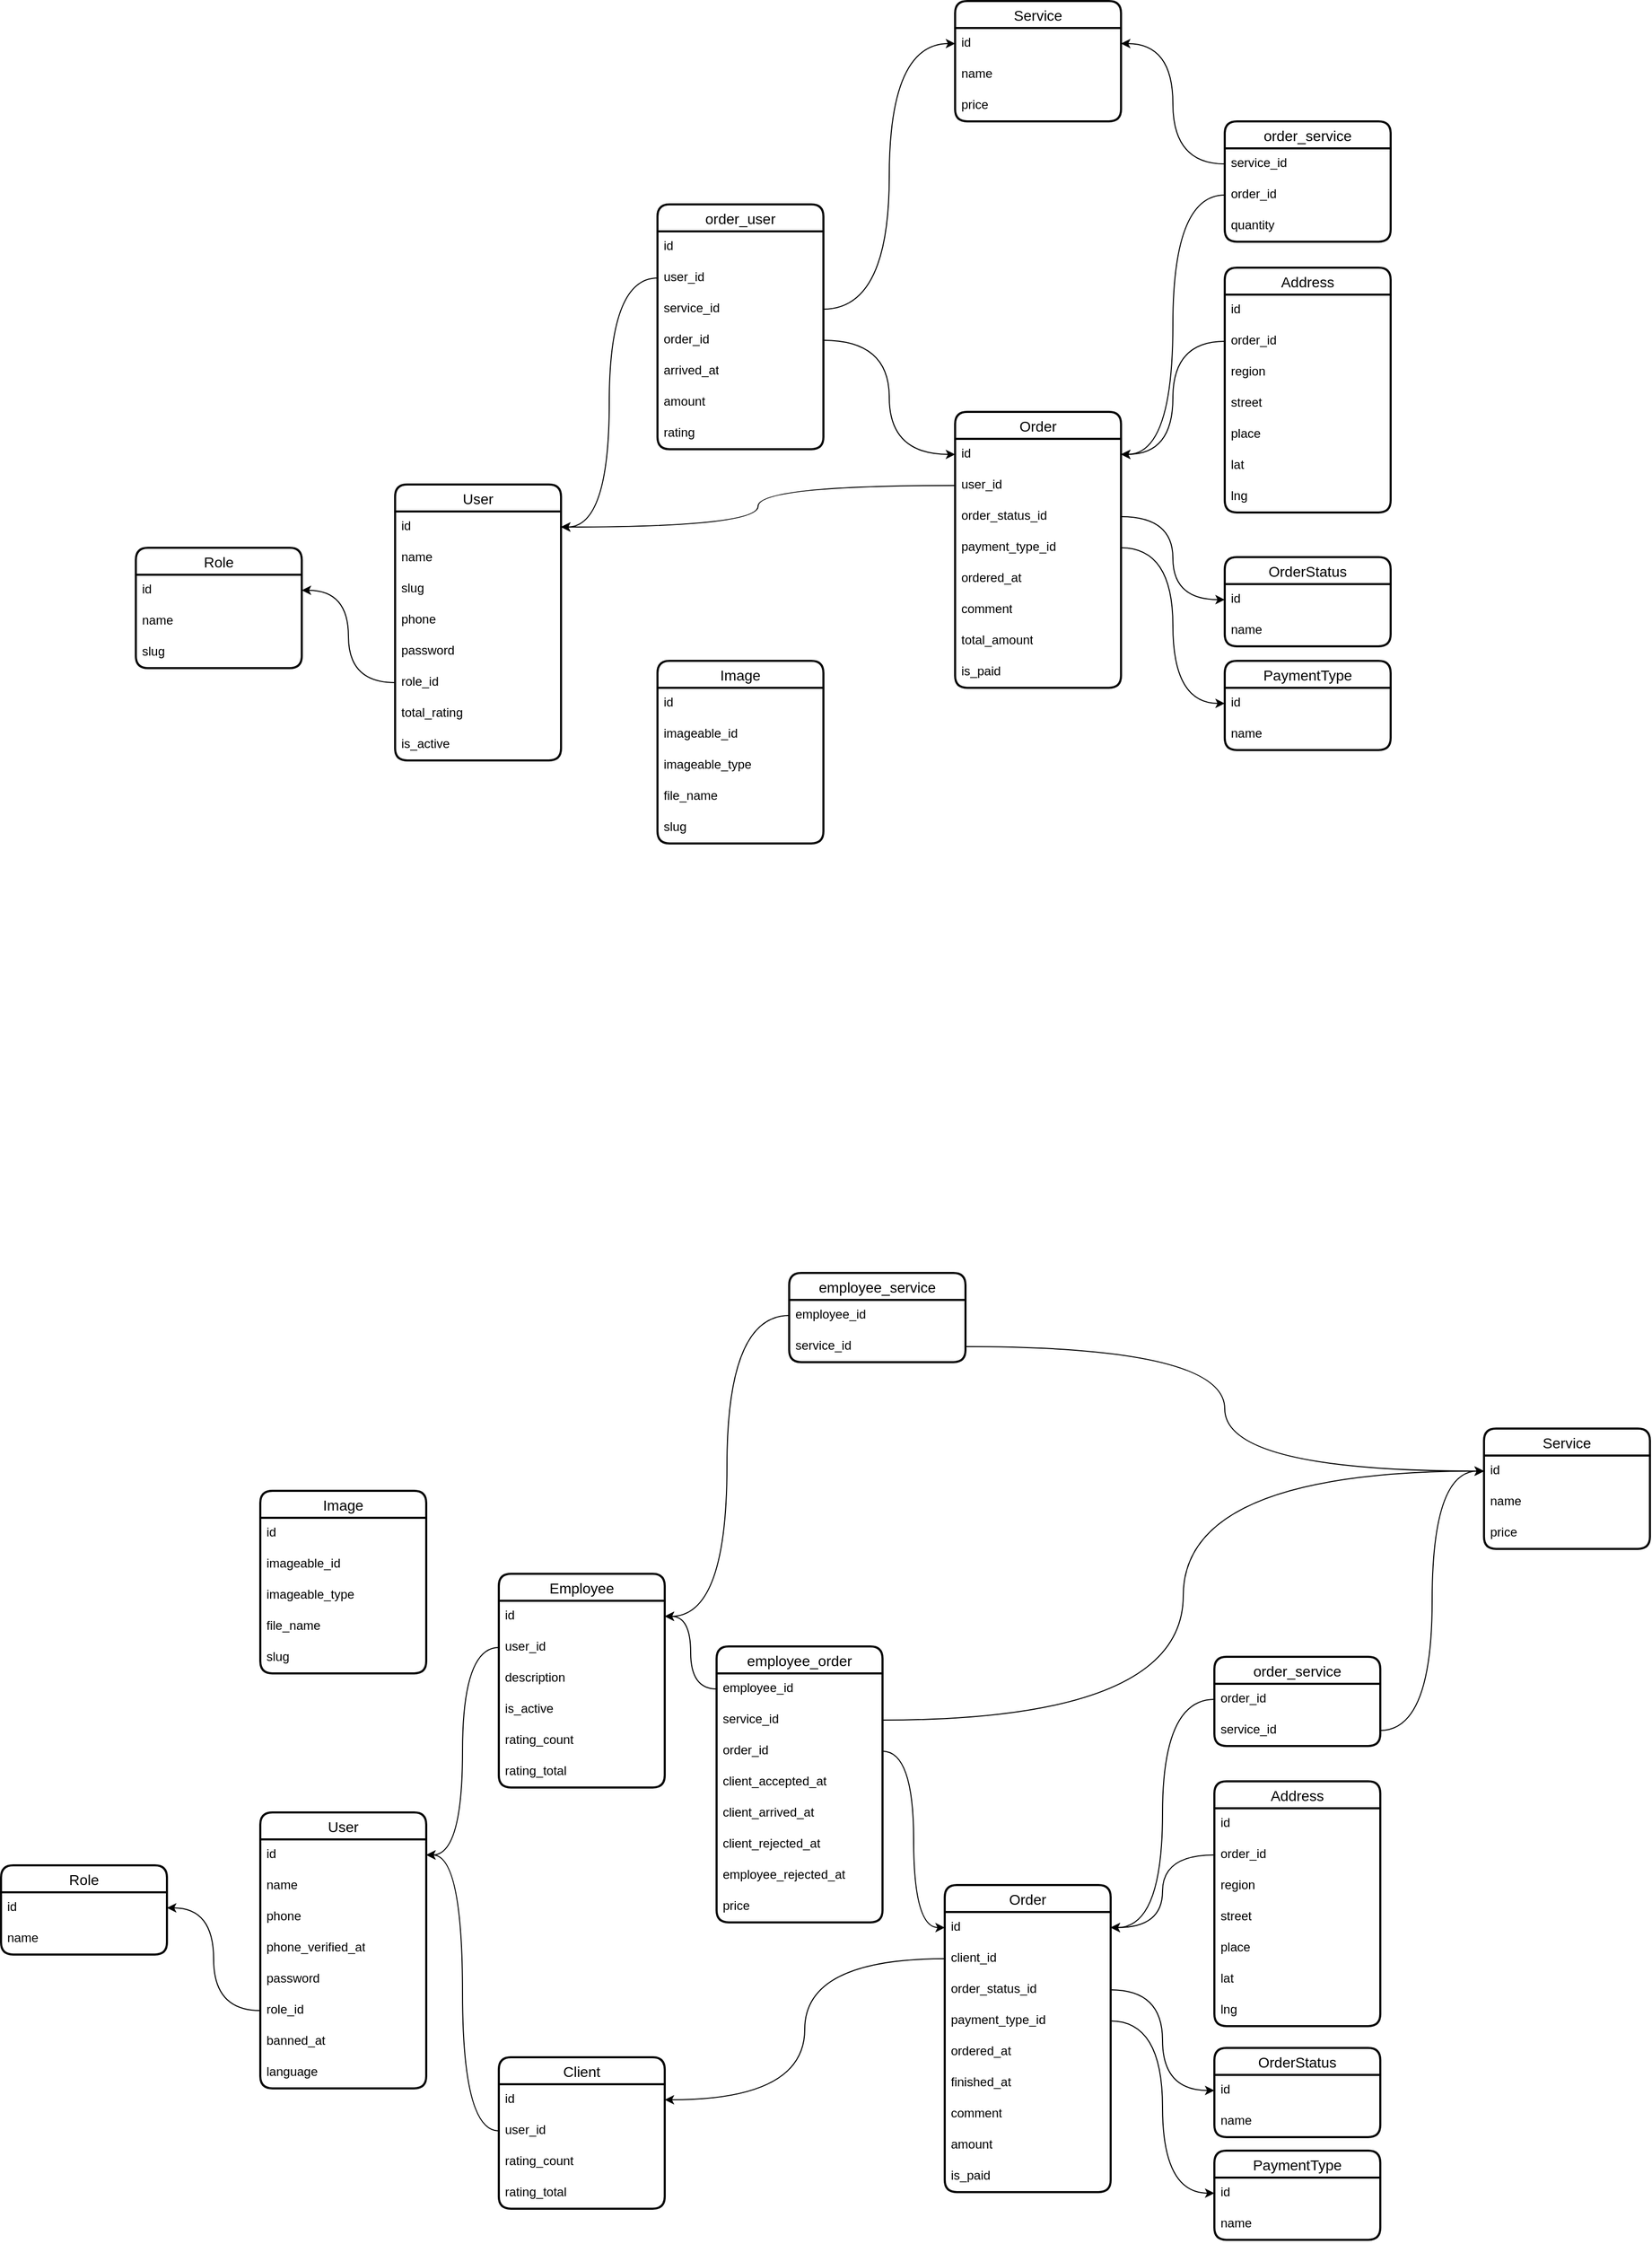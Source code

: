 <mxfile version="21.8.2" type="github">
  <diagram name="Страница — 1" id="_MBTh7OsMxzOK-1Re1T-">
    <mxGraphModel dx="3088" dy="750" grid="1" gridSize="10" guides="1" tooltips="1" connect="1" arrows="1" fold="1" page="1" pageScale="1" pageWidth="827" pageHeight="1169" math="0" shadow="0">
      <root>
        <mxCell id="0" />
        <mxCell id="1" parent="0" />
        <mxCell id="T3SP97szNwpfb7CIIY3t-1" value="User" style="swimlane;fontStyle=0;childLayout=stackLayout;horizontal=1;startSize=26;horizontalStack=0;resizeParent=1;resizeParentMax=0;resizeLast=0;collapsible=1;marginBottom=0;align=center;fontSize=14;strokeWidth=2;rounded=1;shadow=0;glass=0;swimlaneLine=1;" parent="1" vertex="1">
          <mxGeometry x="-1370" y="1990" width="160" height="266" as="geometry" />
        </mxCell>
        <mxCell id="T3SP97szNwpfb7CIIY3t-2" value="id" style="text;strokeColor=none;fillColor=none;spacingLeft=4;spacingRight=4;overflow=hidden;rotatable=0;points=[[0,0.5],[1,0.5]];portConstraint=eastwest;fontSize=12;whiteSpace=wrap;html=1;" parent="T3SP97szNwpfb7CIIY3t-1" vertex="1">
          <mxGeometry y="26" width="160" height="30" as="geometry" />
        </mxCell>
        <mxCell id="T3SP97szNwpfb7CIIY3t-3" value="name" style="text;strokeColor=none;fillColor=none;spacingLeft=4;spacingRight=4;overflow=hidden;rotatable=0;points=[[0,0.5],[1,0.5]];portConstraint=eastwest;fontSize=12;whiteSpace=wrap;html=1;" parent="T3SP97szNwpfb7CIIY3t-1" vertex="1">
          <mxGeometry y="56" width="160" height="30" as="geometry" />
        </mxCell>
        <mxCell id="T3SP97szNwpfb7CIIY3t-5" value="phone" style="text;strokeColor=none;fillColor=none;spacingLeft=4;spacingRight=4;overflow=hidden;rotatable=0;points=[[0,0.5],[1,0.5]];portConstraint=eastwest;fontSize=12;whiteSpace=wrap;html=1;" parent="T3SP97szNwpfb7CIIY3t-1" vertex="1">
          <mxGeometry y="86" width="160" height="30" as="geometry" />
        </mxCell>
        <mxCell id="qOXE89xY3gfGXbtM5VmG-35" value="phone_verified_at" style="text;strokeColor=none;fillColor=none;spacingLeft=4;spacingRight=4;overflow=hidden;rotatable=0;points=[[0,0.5],[1,0.5]];portConstraint=eastwest;fontSize=12;whiteSpace=wrap;html=1;" vertex="1" parent="T3SP97szNwpfb7CIIY3t-1">
          <mxGeometry y="116" width="160" height="30" as="geometry" />
        </mxCell>
        <mxCell id="T3SP97szNwpfb7CIIY3t-6" value="password" style="text;strokeColor=none;fillColor=none;spacingLeft=4;spacingRight=4;overflow=hidden;rotatable=0;points=[[0,0.5],[1,0.5]];portConstraint=eastwest;fontSize=12;whiteSpace=wrap;html=1;" parent="T3SP97szNwpfb7CIIY3t-1" vertex="1">
          <mxGeometry y="146" width="160" height="30" as="geometry" />
        </mxCell>
        <mxCell id="T3SP97szNwpfb7CIIY3t-7" value="role_id" style="text;strokeColor=none;fillColor=none;spacingLeft=4;spacingRight=4;overflow=hidden;rotatable=0;points=[[0,0.5],[1,0.5]];portConstraint=eastwest;fontSize=12;whiteSpace=wrap;html=1;" parent="T3SP97szNwpfb7CIIY3t-1" vertex="1">
          <mxGeometry y="176" width="160" height="30" as="geometry" />
        </mxCell>
        <mxCell id="qOXE89xY3gfGXbtM5VmG-26" value="banned_at" style="text;strokeColor=none;fillColor=none;spacingLeft=4;spacingRight=4;overflow=hidden;rotatable=0;points=[[0,0.5],[1,0.5]];portConstraint=eastwest;fontSize=12;whiteSpace=wrap;html=1;" vertex="1" parent="T3SP97szNwpfb7CIIY3t-1">
          <mxGeometry y="206" width="160" height="30" as="geometry" />
        </mxCell>
        <mxCell id="qOXE89xY3gfGXbtM5VmG-32" value="language" style="text;strokeColor=none;fillColor=none;spacingLeft=4;spacingRight=4;overflow=hidden;rotatable=0;points=[[0,0.5],[1,0.5]];portConstraint=eastwest;fontSize=12;whiteSpace=wrap;html=1;" vertex="1" parent="T3SP97szNwpfb7CIIY3t-1">
          <mxGeometry y="236" width="160" height="30" as="geometry" />
        </mxCell>
        <mxCell id="T3SP97szNwpfb7CIIY3t-8" value="Role" style="swimlane;fontStyle=0;childLayout=stackLayout;horizontal=1;startSize=26;horizontalStack=0;resizeParent=1;resizeParentMax=0;resizeLast=0;collapsible=1;marginBottom=0;align=center;fontSize=14;strokeWidth=2;rounded=1;shadow=0;glass=0;swimlaneLine=1;" parent="1" vertex="1">
          <mxGeometry x="-1620" y="2041" width="160" height="86" as="geometry" />
        </mxCell>
        <mxCell id="T3SP97szNwpfb7CIIY3t-9" value="id" style="text;strokeColor=none;fillColor=none;spacingLeft=4;spacingRight=4;overflow=hidden;rotatable=0;points=[[0,0.5],[1,0.5]];portConstraint=eastwest;fontSize=12;whiteSpace=wrap;html=1;" parent="T3SP97szNwpfb7CIIY3t-8" vertex="1">
          <mxGeometry y="26" width="160" height="30" as="geometry" />
        </mxCell>
        <mxCell id="T3SP97szNwpfb7CIIY3t-10" value="name" style="text;strokeColor=none;fillColor=none;spacingLeft=4;spacingRight=4;overflow=hidden;rotatable=0;points=[[0,0.5],[1,0.5]];portConstraint=eastwest;fontSize=12;whiteSpace=wrap;html=1;" parent="T3SP97szNwpfb7CIIY3t-8" vertex="1">
          <mxGeometry y="56" width="160" height="30" as="geometry" />
        </mxCell>
        <mxCell id="T3SP97szNwpfb7CIIY3t-11" style="edgeStyle=orthogonalEdgeStyle;rounded=0;orthogonalLoop=1;jettySize=auto;html=1;entryX=1;entryY=0.5;entryDx=0;entryDy=0;curved=1;" parent="1" source="T3SP97szNwpfb7CIIY3t-7" target="T3SP97szNwpfb7CIIY3t-9" edge="1">
          <mxGeometry relative="1" as="geometry" />
        </mxCell>
        <mxCell id="T3SP97szNwpfb7CIIY3t-12" value="Employee" style="swimlane;fontStyle=0;childLayout=stackLayout;horizontal=1;startSize=26;horizontalStack=0;resizeParent=1;resizeParentMax=0;resizeLast=0;collapsible=1;marginBottom=0;align=center;fontSize=14;strokeWidth=2;rounded=1;shadow=0;glass=0;swimlaneLine=1;" parent="1" vertex="1">
          <mxGeometry x="-1140" y="1760" width="160" height="206" as="geometry" />
        </mxCell>
        <mxCell id="T3SP97szNwpfb7CIIY3t-13" value="id" style="text;strokeColor=none;fillColor=none;spacingLeft=4;spacingRight=4;overflow=hidden;rotatable=0;points=[[0,0.5],[1,0.5]];portConstraint=eastwest;fontSize=12;whiteSpace=wrap;html=1;" parent="T3SP97szNwpfb7CIIY3t-12" vertex="1">
          <mxGeometry y="26" width="160" height="30" as="geometry" />
        </mxCell>
        <mxCell id="T3SP97szNwpfb7CIIY3t-14" value="user_id" style="text;strokeColor=none;fillColor=none;spacingLeft=4;spacingRight=4;overflow=hidden;rotatable=0;points=[[0,0.5],[1,0.5]];portConstraint=eastwest;fontSize=12;whiteSpace=wrap;html=1;" parent="T3SP97szNwpfb7CIIY3t-12" vertex="1">
          <mxGeometry y="56" width="160" height="30" as="geometry" />
        </mxCell>
        <mxCell id="qOXE89xY3gfGXbtM5VmG-34" value="description" style="text;strokeColor=none;fillColor=none;spacingLeft=4;spacingRight=4;overflow=hidden;rotatable=0;points=[[0,0.5],[1,0.5]];portConstraint=eastwest;fontSize=12;whiteSpace=wrap;html=1;" vertex="1" parent="T3SP97szNwpfb7CIIY3t-12">
          <mxGeometry y="86" width="160" height="30" as="geometry" />
        </mxCell>
        <mxCell id="T3SP97szNwpfb7CIIY3t-71" value="is_active" style="text;strokeColor=none;fillColor=none;spacingLeft=4;spacingRight=4;overflow=hidden;rotatable=0;points=[[0,0.5],[1,0.5]];portConstraint=eastwest;fontSize=12;whiteSpace=wrap;html=1;" parent="T3SP97szNwpfb7CIIY3t-12" vertex="1">
          <mxGeometry y="116" width="160" height="30" as="geometry" />
        </mxCell>
        <mxCell id="qOXE89xY3gfGXbtM5VmG-29" value="rating_count" style="text;strokeColor=none;fillColor=none;spacingLeft=4;spacingRight=4;overflow=hidden;rotatable=0;points=[[0,0.5],[1,0.5]];portConstraint=eastwest;fontSize=12;whiteSpace=wrap;html=1;" vertex="1" parent="T3SP97szNwpfb7CIIY3t-12">
          <mxGeometry y="146" width="160" height="30" as="geometry" />
        </mxCell>
        <mxCell id="T3SP97szNwpfb7CIIY3t-72" value="rating_total" style="text;strokeColor=none;fillColor=none;spacingLeft=4;spacingRight=4;overflow=hidden;rotatable=0;points=[[0,0.5],[1,0.5]];portConstraint=eastwest;fontSize=12;whiteSpace=wrap;html=1;" parent="T3SP97szNwpfb7CIIY3t-12" vertex="1">
          <mxGeometry y="176" width="160" height="30" as="geometry" />
        </mxCell>
        <mxCell id="T3SP97szNwpfb7CIIY3t-26" value="Order" style="swimlane;fontStyle=0;childLayout=stackLayout;horizontal=1;startSize=26;horizontalStack=0;resizeParent=1;resizeParentMax=0;resizeLast=0;collapsible=1;marginBottom=0;align=center;fontSize=14;strokeWidth=2;rounded=1;shadow=0;glass=0;swimlaneLine=1;" parent="1" vertex="1">
          <mxGeometry x="-710" y="2060" width="160" height="296" as="geometry" />
        </mxCell>
        <mxCell id="T3SP97szNwpfb7CIIY3t-27" value="id" style="text;strokeColor=none;fillColor=none;spacingLeft=4;spacingRight=4;overflow=hidden;rotatable=0;points=[[0,0.5],[1,0.5]];portConstraint=eastwest;fontSize=12;whiteSpace=wrap;html=1;" parent="T3SP97szNwpfb7CIIY3t-26" vertex="1">
          <mxGeometry y="26" width="160" height="30" as="geometry" />
        </mxCell>
        <mxCell id="T3SP97szNwpfb7CIIY3t-28" value="client_id" style="text;strokeColor=none;fillColor=none;spacingLeft=4;spacingRight=4;overflow=hidden;rotatable=0;points=[[0,0.5],[1,0.5]];portConstraint=eastwest;fontSize=12;whiteSpace=wrap;html=1;" parent="T3SP97szNwpfb7CIIY3t-26" vertex="1">
          <mxGeometry y="56" width="160" height="30" as="geometry" />
        </mxCell>
        <mxCell id="T3SP97szNwpfb7CIIY3t-29" value="order_status_id" style="text;strokeColor=none;fillColor=none;spacingLeft=4;spacingRight=4;overflow=hidden;rotatable=0;points=[[0,0.5],[1,0.5]];portConstraint=eastwest;fontSize=12;whiteSpace=wrap;html=1;" parent="T3SP97szNwpfb7CIIY3t-26" vertex="1">
          <mxGeometry y="86" width="160" height="30" as="geometry" />
        </mxCell>
        <mxCell id="T3SP97szNwpfb7CIIY3t-49" value="payment_type_id" style="text;strokeColor=none;fillColor=none;spacingLeft=4;spacingRight=4;overflow=hidden;rotatable=0;points=[[0,0.5],[1,0.5]];portConstraint=eastwest;fontSize=12;whiteSpace=wrap;html=1;" parent="T3SP97szNwpfb7CIIY3t-26" vertex="1">
          <mxGeometry y="116" width="160" height="30" as="geometry" />
        </mxCell>
        <mxCell id="qOXE89xY3gfGXbtM5VmG-23" value="ordered_at" style="text;strokeColor=none;fillColor=none;spacingLeft=4;spacingRight=4;overflow=hidden;rotatable=0;points=[[0,0.5],[1,0.5]];portConstraint=eastwest;fontSize=12;whiteSpace=wrap;html=1;" vertex="1" parent="T3SP97szNwpfb7CIIY3t-26">
          <mxGeometry y="146" width="160" height="30" as="geometry" />
        </mxCell>
        <mxCell id="qOXE89xY3gfGXbtM5VmG-33" value="finished_at" style="text;strokeColor=none;fillColor=none;spacingLeft=4;spacingRight=4;overflow=hidden;rotatable=0;points=[[0,0.5],[1,0.5]];portConstraint=eastwest;fontSize=12;whiteSpace=wrap;html=1;" vertex="1" parent="T3SP97szNwpfb7CIIY3t-26">
          <mxGeometry y="176" width="160" height="30" as="geometry" />
        </mxCell>
        <mxCell id="T3SP97szNwpfb7CIIY3t-59" value="comment" style="text;strokeColor=none;fillColor=none;spacingLeft=4;spacingRight=4;overflow=hidden;rotatable=0;points=[[0,0.5],[1,0.5]];portConstraint=eastwest;fontSize=12;whiteSpace=wrap;html=1;" parent="T3SP97szNwpfb7CIIY3t-26" vertex="1">
          <mxGeometry y="206" width="160" height="30" as="geometry" />
        </mxCell>
        <mxCell id="T3SP97szNwpfb7CIIY3t-32" value="amount" style="text;strokeColor=none;fillColor=none;spacingLeft=4;spacingRight=4;overflow=hidden;rotatable=0;points=[[0,0.5],[1,0.5]];portConstraint=eastwest;fontSize=12;whiteSpace=wrap;html=1;" parent="T3SP97szNwpfb7CIIY3t-26" vertex="1">
          <mxGeometry y="236" width="160" height="30" as="geometry" />
        </mxCell>
        <mxCell id="T3SP97szNwpfb7CIIY3t-33" value="is_paid" style="text;strokeColor=none;fillColor=none;spacingLeft=4;spacingRight=4;overflow=hidden;rotatable=0;points=[[0,0.5],[1,0.5]];portConstraint=eastwest;fontSize=12;whiteSpace=wrap;html=1;" parent="T3SP97szNwpfb7CIIY3t-26" vertex="1">
          <mxGeometry y="266" width="160" height="30" as="geometry" />
        </mxCell>
        <mxCell id="T3SP97szNwpfb7CIIY3t-34" value="employee_order" style="swimlane;fontStyle=0;childLayout=stackLayout;horizontal=1;startSize=26;horizontalStack=0;resizeParent=1;resizeParentMax=0;resizeLast=0;collapsible=1;marginBottom=0;align=center;fontSize=14;strokeWidth=2;rounded=1;shadow=0;glass=0;swimlaneLine=1;" parent="1" vertex="1">
          <mxGeometry x="-930" y="1830" width="160" height="266" as="geometry" />
        </mxCell>
        <mxCell id="T3SP97szNwpfb7CIIY3t-35" value="employee_id" style="text;strokeColor=none;fillColor=none;spacingLeft=4;spacingRight=4;overflow=hidden;rotatable=0;points=[[0,0.5],[1,0.5]];portConstraint=eastwest;fontSize=12;whiteSpace=wrap;html=1;" parent="T3SP97szNwpfb7CIIY3t-34" vertex="1">
          <mxGeometry y="26" width="160" height="30" as="geometry" />
        </mxCell>
        <mxCell id="qOXE89xY3gfGXbtM5VmG-30" value="service_id" style="text;strokeColor=none;fillColor=none;spacingLeft=4;spacingRight=4;overflow=hidden;rotatable=0;points=[[0,0.5],[1,0.5]];portConstraint=eastwest;fontSize=12;whiteSpace=wrap;html=1;" vertex="1" parent="T3SP97szNwpfb7CIIY3t-34">
          <mxGeometry y="56" width="160" height="30" as="geometry" />
        </mxCell>
        <mxCell id="T3SP97szNwpfb7CIIY3t-36" value="order_id" style="text;strokeColor=none;fillColor=none;spacingLeft=4;spacingRight=4;overflow=hidden;rotatable=0;points=[[0,0.5],[1,0.5]];portConstraint=eastwest;fontSize=12;whiteSpace=wrap;html=1;" parent="T3SP97szNwpfb7CIIY3t-34" vertex="1">
          <mxGeometry y="86" width="160" height="30" as="geometry" />
        </mxCell>
        <mxCell id="qOXE89xY3gfGXbtM5VmG-24" value="client_accepted_at" style="text;strokeColor=none;fillColor=none;spacingLeft=4;spacingRight=4;overflow=hidden;rotatable=0;points=[[0,0.5],[1,0.5]];portConstraint=eastwest;fontSize=12;whiteSpace=wrap;html=1;" vertex="1" parent="T3SP97szNwpfb7CIIY3t-34">
          <mxGeometry y="116" width="160" height="30" as="geometry" />
        </mxCell>
        <mxCell id="qOXE89xY3gfGXbtM5VmG-27" value="client_arrived_at" style="text;strokeColor=none;fillColor=none;spacingLeft=4;spacingRight=4;overflow=hidden;rotatable=0;points=[[0,0.5],[1,0.5]];portConstraint=eastwest;fontSize=12;whiteSpace=wrap;html=1;" vertex="1" parent="T3SP97szNwpfb7CIIY3t-34">
          <mxGeometry y="146" width="160" height="30" as="geometry" />
        </mxCell>
        <mxCell id="qOXE89xY3gfGXbtM5VmG-25" value="client_rejected_at" style="text;strokeColor=none;fillColor=none;spacingLeft=4;spacingRight=4;overflow=hidden;rotatable=0;points=[[0,0.5],[1,0.5]];portConstraint=eastwest;fontSize=12;whiteSpace=wrap;html=1;" vertex="1" parent="T3SP97szNwpfb7CIIY3t-34">
          <mxGeometry y="176" width="160" height="30" as="geometry" />
        </mxCell>
        <mxCell id="qOXE89xY3gfGXbtM5VmG-28" value="employee_rejected_at" style="text;strokeColor=none;fillColor=none;spacingLeft=4;spacingRight=4;overflow=hidden;rotatable=0;points=[[0,0.5],[1,0.5]];portConstraint=eastwest;fontSize=12;whiteSpace=wrap;html=1;" vertex="1" parent="T3SP97szNwpfb7CIIY3t-34">
          <mxGeometry y="206" width="160" height="30" as="geometry" />
        </mxCell>
        <mxCell id="b6bEkt7GN3pqaheSMkHB-1" value="price" style="text;strokeColor=none;fillColor=none;spacingLeft=4;spacingRight=4;overflow=hidden;rotatable=0;points=[[0,0.5],[1,0.5]];portConstraint=eastwest;fontSize=12;whiteSpace=wrap;html=1;" parent="T3SP97szNwpfb7CIIY3t-34" vertex="1">
          <mxGeometry y="236" width="160" height="30" as="geometry" />
        </mxCell>
        <mxCell id="T3SP97szNwpfb7CIIY3t-43" value="OrderStatus" style="swimlane;fontStyle=0;childLayout=stackLayout;horizontal=1;startSize=26;horizontalStack=0;resizeParent=1;resizeParentMax=0;resizeLast=0;collapsible=1;marginBottom=0;align=center;fontSize=14;strokeWidth=2;rounded=1;shadow=0;glass=0;swimlaneLine=1;" parent="1" vertex="1">
          <mxGeometry x="-450" y="2217" width="160" height="86" as="geometry" />
        </mxCell>
        <mxCell id="T3SP97szNwpfb7CIIY3t-44" value="id" style="text;strokeColor=none;fillColor=none;spacingLeft=4;spacingRight=4;overflow=hidden;rotatable=0;points=[[0,0.5],[1,0.5]];portConstraint=eastwest;fontSize=12;whiteSpace=wrap;html=1;" parent="T3SP97szNwpfb7CIIY3t-43" vertex="1">
          <mxGeometry y="26" width="160" height="30" as="geometry" />
        </mxCell>
        <mxCell id="T3SP97szNwpfb7CIIY3t-45" value="name" style="text;strokeColor=none;fillColor=none;spacingLeft=4;spacingRight=4;overflow=hidden;rotatable=0;points=[[0,0.5],[1,0.5]];portConstraint=eastwest;fontSize=12;whiteSpace=wrap;html=1;" parent="T3SP97szNwpfb7CIIY3t-43" vertex="1">
          <mxGeometry y="56" width="160" height="30" as="geometry" />
        </mxCell>
        <mxCell id="T3SP97szNwpfb7CIIY3t-46" value="PaymentType" style="swimlane;fontStyle=0;childLayout=stackLayout;horizontal=1;startSize=26;horizontalStack=0;resizeParent=1;resizeParentMax=0;resizeLast=0;collapsible=1;marginBottom=0;align=center;fontSize=14;strokeWidth=2;rounded=1;shadow=0;glass=0;swimlaneLine=1;" parent="1" vertex="1">
          <mxGeometry x="-450" y="2316" width="160" height="86" as="geometry" />
        </mxCell>
        <mxCell id="T3SP97szNwpfb7CIIY3t-47" value="id" style="text;strokeColor=none;fillColor=none;spacingLeft=4;spacingRight=4;overflow=hidden;rotatable=0;points=[[0,0.5],[1,0.5]];portConstraint=eastwest;fontSize=12;whiteSpace=wrap;html=1;" parent="T3SP97szNwpfb7CIIY3t-46" vertex="1">
          <mxGeometry y="26" width="160" height="30" as="geometry" />
        </mxCell>
        <mxCell id="T3SP97szNwpfb7CIIY3t-48" value="name" style="text;strokeColor=none;fillColor=none;spacingLeft=4;spacingRight=4;overflow=hidden;rotatable=0;points=[[0,0.5],[1,0.5]];portConstraint=eastwest;fontSize=12;whiteSpace=wrap;html=1;" parent="T3SP97szNwpfb7CIIY3t-46" vertex="1">
          <mxGeometry y="56" width="160" height="30" as="geometry" />
        </mxCell>
        <mxCell id="T3SP97szNwpfb7CIIY3t-51" style="edgeStyle=orthogonalEdgeStyle;rounded=0;orthogonalLoop=1;jettySize=auto;html=1;entryX=0;entryY=0.5;entryDx=0;entryDy=0;curved=1;" parent="1" source="T3SP97szNwpfb7CIIY3t-49" target="T3SP97szNwpfb7CIIY3t-47" edge="1">
          <mxGeometry relative="1" as="geometry" />
        </mxCell>
        <mxCell id="T3SP97szNwpfb7CIIY3t-52" style="edgeStyle=orthogonalEdgeStyle;rounded=0;orthogonalLoop=1;jettySize=auto;html=1;entryX=0;entryY=0.5;entryDx=0;entryDy=0;curved=1;" parent="1" source="T3SP97szNwpfb7CIIY3t-29" target="T3SP97szNwpfb7CIIY3t-44" edge="1">
          <mxGeometry relative="1" as="geometry" />
        </mxCell>
        <mxCell id="T3SP97szNwpfb7CIIY3t-53" style="edgeStyle=orthogonalEdgeStyle;rounded=0;orthogonalLoop=1;jettySize=auto;html=1;entryX=0;entryY=0.5;entryDx=0;entryDy=0;curved=1;" parent="1" source="T3SP97szNwpfb7CIIY3t-36" target="T3SP97szNwpfb7CIIY3t-27" edge="1">
          <mxGeometry relative="1" as="geometry" />
        </mxCell>
        <mxCell id="T3SP97szNwpfb7CIIY3t-54" style="edgeStyle=orthogonalEdgeStyle;rounded=0;orthogonalLoop=1;jettySize=auto;html=1;entryX=1;entryY=0.5;entryDx=0;entryDy=0;curved=1;" parent="1" source="T3SP97szNwpfb7CIIY3t-35" target="T3SP97szNwpfb7CIIY3t-13" edge="1">
          <mxGeometry relative="1" as="geometry" />
        </mxCell>
        <mxCell id="T3SP97szNwpfb7CIIY3t-61" value="Service" style="swimlane;fontStyle=0;childLayout=stackLayout;horizontal=1;startSize=26;horizontalStack=0;resizeParent=1;resizeParentMax=0;resizeLast=0;collapsible=1;marginBottom=0;align=center;fontSize=14;strokeWidth=2;rounded=1;shadow=0;glass=0;swimlaneLine=1;" parent="1" vertex="1">
          <mxGeometry x="-190" y="1620" width="160" height="116" as="geometry" />
        </mxCell>
        <mxCell id="T3SP97szNwpfb7CIIY3t-62" value="id" style="text;strokeColor=none;fillColor=none;spacingLeft=4;spacingRight=4;overflow=hidden;rotatable=0;points=[[0,0.5],[1,0.5]];portConstraint=eastwest;fontSize=12;whiteSpace=wrap;html=1;" parent="T3SP97szNwpfb7CIIY3t-61" vertex="1">
          <mxGeometry y="26" width="160" height="30" as="geometry" />
        </mxCell>
        <mxCell id="T3SP97szNwpfb7CIIY3t-63" value="name" style="text;strokeColor=none;fillColor=none;spacingLeft=4;spacingRight=4;overflow=hidden;rotatable=0;points=[[0,0.5],[1,0.5]];portConstraint=eastwest;fontSize=12;whiteSpace=wrap;html=1;" parent="T3SP97szNwpfb7CIIY3t-61" vertex="1">
          <mxGeometry y="56" width="160" height="30" as="geometry" />
        </mxCell>
        <mxCell id="qOXE89xY3gfGXbtM5VmG-7" value="price" style="text;strokeColor=none;fillColor=none;spacingLeft=4;spacingRight=4;overflow=hidden;rotatable=0;points=[[0,0.5],[1,0.5]];portConstraint=eastwest;fontSize=12;whiteSpace=wrap;html=1;" vertex="1" parent="T3SP97szNwpfb7CIIY3t-61">
          <mxGeometry y="86" width="160" height="30" as="geometry" />
        </mxCell>
        <mxCell id="T3SP97szNwpfb7CIIY3t-64" style="edgeStyle=orthogonalEdgeStyle;rounded=0;orthogonalLoop=1;jettySize=auto;html=1;entryX=1;entryY=0.5;entryDx=0;entryDy=0;curved=1;" parent="1" source="T3SP97szNwpfb7CIIY3t-14" target="T3SP97szNwpfb7CIIY3t-2" edge="1">
          <mxGeometry relative="1" as="geometry" />
        </mxCell>
        <mxCell id="T3SP97szNwpfb7CIIY3t-65" value="order_service" style="swimlane;fontStyle=0;childLayout=stackLayout;horizontal=1;startSize=26;horizontalStack=0;resizeParent=1;resizeParentMax=0;resizeLast=0;collapsible=1;marginBottom=0;align=center;fontSize=14;strokeWidth=2;rounded=1;shadow=0;glass=0;swimlaneLine=1;" parent="1" vertex="1">
          <mxGeometry x="-450" y="1840" width="160" height="86" as="geometry" />
        </mxCell>
        <mxCell id="T3SP97szNwpfb7CIIY3t-66" value="order_id" style="text;strokeColor=none;fillColor=none;spacingLeft=4;spacingRight=4;overflow=hidden;rotatable=0;points=[[0,0.5],[1,0.5]];portConstraint=eastwest;fontSize=12;whiteSpace=wrap;html=1;" parent="T3SP97szNwpfb7CIIY3t-65" vertex="1">
          <mxGeometry y="26" width="160" height="30" as="geometry" />
        </mxCell>
        <mxCell id="T3SP97szNwpfb7CIIY3t-67" value="service_id" style="text;strokeColor=none;fillColor=none;spacingLeft=4;spacingRight=4;overflow=hidden;rotatable=0;points=[[0,0.5],[1,0.5]];portConstraint=eastwest;fontSize=12;whiteSpace=wrap;html=1;" parent="T3SP97szNwpfb7CIIY3t-65" vertex="1">
          <mxGeometry y="56" width="160" height="30" as="geometry" />
        </mxCell>
        <mxCell id="T3SP97szNwpfb7CIIY3t-69" style="edgeStyle=orthogonalEdgeStyle;rounded=0;orthogonalLoop=1;jettySize=auto;html=1;entryX=1;entryY=0.5;entryDx=0;entryDy=0;curved=1;" parent="1" source="T3SP97szNwpfb7CIIY3t-66" target="T3SP97szNwpfb7CIIY3t-27" edge="1">
          <mxGeometry relative="1" as="geometry" />
        </mxCell>
        <mxCell id="T3SP97szNwpfb7CIIY3t-70" style="edgeStyle=orthogonalEdgeStyle;rounded=0;orthogonalLoop=1;jettySize=auto;html=1;entryX=0;entryY=0.5;entryDx=0;entryDy=0;curved=1;" parent="1" source="T3SP97szNwpfb7CIIY3t-67" target="T3SP97szNwpfb7CIIY3t-62" edge="1">
          <mxGeometry relative="1" as="geometry" />
        </mxCell>
        <mxCell id="b6bEkt7GN3pqaheSMkHB-9" value="User" style="swimlane;fontStyle=0;childLayout=stackLayout;horizontal=1;startSize=26;horizontalStack=0;resizeParent=1;resizeParentMax=0;resizeLast=0;collapsible=1;marginBottom=0;align=center;fontSize=14;strokeWidth=2;rounded=1;shadow=0;glass=0;swimlaneLine=1;" parent="1" vertex="1">
          <mxGeometry x="-1240" y="710" width="160" height="266" as="geometry" />
        </mxCell>
        <mxCell id="b6bEkt7GN3pqaheSMkHB-10" value="id" style="text;strokeColor=none;fillColor=none;spacingLeft=4;spacingRight=4;overflow=hidden;rotatable=0;points=[[0,0.5],[1,0.5]];portConstraint=eastwest;fontSize=12;whiteSpace=wrap;html=1;" parent="b6bEkt7GN3pqaheSMkHB-9" vertex="1">
          <mxGeometry y="26" width="160" height="30" as="geometry" />
        </mxCell>
        <mxCell id="b6bEkt7GN3pqaheSMkHB-12" value="name" style="text;strokeColor=none;fillColor=none;spacingLeft=4;spacingRight=4;overflow=hidden;rotatable=0;points=[[0,0.5],[1,0.5]];portConstraint=eastwest;fontSize=12;whiteSpace=wrap;html=1;" parent="b6bEkt7GN3pqaheSMkHB-9" vertex="1">
          <mxGeometry y="56" width="160" height="30" as="geometry" />
        </mxCell>
        <mxCell id="TaHrnH6YSN7Joji_mWZ7-6" value="slug" style="text;strokeColor=none;fillColor=none;spacingLeft=4;spacingRight=4;overflow=hidden;rotatable=0;points=[[0,0.5],[1,0.5]];portConstraint=eastwest;fontSize=12;whiteSpace=wrap;html=1;" parent="b6bEkt7GN3pqaheSMkHB-9" vertex="1">
          <mxGeometry y="86" width="160" height="30" as="geometry" />
        </mxCell>
        <mxCell id="b6bEkt7GN3pqaheSMkHB-13" value="phone" style="text;strokeColor=none;fillColor=none;spacingLeft=4;spacingRight=4;overflow=hidden;rotatable=0;points=[[0,0.5],[1,0.5]];portConstraint=eastwest;fontSize=12;whiteSpace=wrap;html=1;" parent="b6bEkt7GN3pqaheSMkHB-9" vertex="1">
          <mxGeometry y="116" width="160" height="30" as="geometry" />
        </mxCell>
        <mxCell id="b6bEkt7GN3pqaheSMkHB-14" value="password" style="text;strokeColor=none;fillColor=none;spacingLeft=4;spacingRight=4;overflow=hidden;rotatable=0;points=[[0,0.5],[1,0.5]];portConstraint=eastwest;fontSize=12;whiteSpace=wrap;html=1;" parent="b6bEkt7GN3pqaheSMkHB-9" vertex="1">
          <mxGeometry y="146" width="160" height="30" as="geometry" />
        </mxCell>
        <mxCell id="b6bEkt7GN3pqaheSMkHB-15" value="role_id" style="text;strokeColor=none;fillColor=none;spacingLeft=4;spacingRight=4;overflow=hidden;rotatable=0;points=[[0,0.5],[1,0.5]];portConstraint=eastwest;fontSize=12;whiteSpace=wrap;html=1;" parent="b6bEkt7GN3pqaheSMkHB-9" vertex="1">
          <mxGeometry y="176" width="160" height="30" as="geometry" />
        </mxCell>
        <mxCell id="b6bEkt7GN3pqaheSMkHB-16" value="total_rating" style="text;strokeColor=none;fillColor=none;spacingLeft=4;spacingRight=4;overflow=hidden;rotatable=0;points=[[0,0.5],[1,0.5]];portConstraint=eastwest;fontSize=12;whiteSpace=wrap;html=1;" parent="b6bEkt7GN3pqaheSMkHB-9" vertex="1">
          <mxGeometry y="206" width="160" height="30" as="geometry" />
        </mxCell>
        <mxCell id="TaHrnH6YSN7Joji_mWZ7-7" value="is_active" style="text;strokeColor=none;fillColor=none;spacingLeft=4;spacingRight=4;overflow=hidden;rotatable=0;points=[[0,0.5],[1,0.5]];portConstraint=eastwest;fontSize=12;whiteSpace=wrap;html=1;" parent="b6bEkt7GN3pqaheSMkHB-9" vertex="1">
          <mxGeometry y="236" width="160" height="30" as="geometry" />
        </mxCell>
        <mxCell id="b6bEkt7GN3pqaheSMkHB-17" value="Role" style="swimlane;fontStyle=0;childLayout=stackLayout;horizontal=1;startSize=26;horizontalStack=0;resizeParent=1;resizeParentMax=0;resizeLast=0;collapsible=1;marginBottom=0;align=center;fontSize=14;strokeWidth=2;rounded=1;shadow=0;glass=0;swimlaneLine=1;" parent="1" vertex="1">
          <mxGeometry x="-1490" y="771" width="160" height="116" as="geometry" />
        </mxCell>
        <mxCell id="b6bEkt7GN3pqaheSMkHB-18" value="id" style="text;strokeColor=none;fillColor=none;spacingLeft=4;spacingRight=4;overflow=hidden;rotatable=0;points=[[0,0.5],[1,0.5]];portConstraint=eastwest;fontSize=12;whiteSpace=wrap;html=1;" parent="b6bEkt7GN3pqaheSMkHB-17" vertex="1">
          <mxGeometry y="26" width="160" height="30" as="geometry" />
        </mxCell>
        <mxCell id="b6bEkt7GN3pqaheSMkHB-19" value="name" style="text;strokeColor=none;fillColor=none;spacingLeft=4;spacingRight=4;overflow=hidden;rotatable=0;points=[[0,0.5],[1,0.5]];portConstraint=eastwest;fontSize=12;whiteSpace=wrap;html=1;" parent="b6bEkt7GN3pqaheSMkHB-17" vertex="1">
          <mxGeometry y="56" width="160" height="30" as="geometry" />
        </mxCell>
        <mxCell id="TaHrnH6YSN7Joji_mWZ7-5" value="slug" style="text;strokeColor=none;fillColor=none;spacingLeft=4;spacingRight=4;overflow=hidden;rotatable=0;points=[[0,0.5],[1,0.5]];portConstraint=eastwest;fontSize=12;whiteSpace=wrap;html=1;" parent="b6bEkt7GN3pqaheSMkHB-17" vertex="1">
          <mxGeometry y="86" width="160" height="30" as="geometry" />
        </mxCell>
        <mxCell id="b6bEkt7GN3pqaheSMkHB-20" style="edgeStyle=orthogonalEdgeStyle;rounded=0;orthogonalLoop=1;jettySize=auto;html=1;entryX=1;entryY=0.5;entryDx=0;entryDy=0;curved=1;" parent="1" source="b6bEkt7GN3pqaheSMkHB-15" target="b6bEkt7GN3pqaheSMkHB-18" edge="1">
          <mxGeometry relative="1" as="geometry" />
        </mxCell>
        <mxCell id="b6bEkt7GN3pqaheSMkHB-26" value="Order" style="swimlane;fontStyle=0;childLayout=stackLayout;horizontal=1;startSize=26;horizontalStack=0;resizeParent=1;resizeParentMax=0;resizeLast=0;collapsible=1;marginBottom=0;align=center;fontSize=14;strokeWidth=2;rounded=1;shadow=0;glass=0;swimlaneLine=1;" parent="1" vertex="1">
          <mxGeometry x="-700" y="640" width="160" height="266" as="geometry" />
        </mxCell>
        <mxCell id="b6bEkt7GN3pqaheSMkHB-27" value="id" style="text;strokeColor=none;fillColor=none;spacingLeft=4;spacingRight=4;overflow=hidden;rotatable=0;points=[[0,0.5],[1,0.5]];portConstraint=eastwest;fontSize=12;whiteSpace=wrap;html=1;" parent="b6bEkt7GN3pqaheSMkHB-26" vertex="1">
          <mxGeometry y="26" width="160" height="30" as="geometry" />
        </mxCell>
        <mxCell id="b6bEkt7GN3pqaheSMkHB-28" value="user_id" style="text;strokeColor=none;fillColor=none;spacingLeft=4;spacingRight=4;overflow=hidden;rotatable=0;points=[[0,0.5],[1,0.5]];portConstraint=eastwest;fontSize=12;whiteSpace=wrap;html=1;" parent="b6bEkt7GN3pqaheSMkHB-26" vertex="1">
          <mxGeometry y="56" width="160" height="30" as="geometry" />
        </mxCell>
        <mxCell id="b6bEkt7GN3pqaheSMkHB-29" value="order_status_id" style="text;strokeColor=none;fillColor=none;spacingLeft=4;spacingRight=4;overflow=hidden;rotatable=0;points=[[0,0.5],[1,0.5]];portConstraint=eastwest;fontSize=12;whiteSpace=wrap;html=1;" parent="b6bEkt7GN3pqaheSMkHB-26" vertex="1">
          <mxGeometry y="86" width="160" height="30" as="geometry" />
        </mxCell>
        <mxCell id="b6bEkt7GN3pqaheSMkHB-30" value="payment_type_id" style="text;strokeColor=none;fillColor=none;spacingLeft=4;spacingRight=4;overflow=hidden;rotatable=0;points=[[0,0.5],[1,0.5]];portConstraint=eastwest;fontSize=12;whiteSpace=wrap;html=1;" parent="b6bEkt7GN3pqaheSMkHB-26" vertex="1">
          <mxGeometry y="116" width="160" height="30" as="geometry" />
        </mxCell>
        <mxCell id="TaHrnH6YSN7Joji_mWZ7-4" value="ordered_at" style="text;strokeColor=none;fillColor=none;spacingLeft=4;spacingRight=4;overflow=hidden;rotatable=0;points=[[0,0.5],[1,0.5]];portConstraint=eastwest;fontSize=12;whiteSpace=wrap;html=1;" parent="b6bEkt7GN3pqaheSMkHB-26" vertex="1">
          <mxGeometry y="146" width="160" height="30" as="geometry" />
        </mxCell>
        <mxCell id="b6bEkt7GN3pqaheSMkHB-31" value="comment" style="text;strokeColor=none;fillColor=none;spacingLeft=4;spacingRight=4;overflow=hidden;rotatable=0;points=[[0,0.5],[1,0.5]];portConstraint=eastwest;fontSize=12;whiteSpace=wrap;html=1;" parent="b6bEkt7GN3pqaheSMkHB-26" vertex="1">
          <mxGeometry y="176" width="160" height="30" as="geometry" />
        </mxCell>
        <mxCell id="b6bEkt7GN3pqaheSMkHB-32" value="total_amount" style="text;strokeColor=none;fillColor=none;spacingLeft=4;spacingRight=4;overflow=hidden;rotatable=0;points=[[0,0.5],[1,0.5]];portConstraint=eastwest;fontSize=12;whiteSpace=wrap;html=1;" parent="b6bEkt7GN3pqaheSMkHB-26" vertex="1">
          <mxGeometry y="206" width="160" height="30" as="geometry" />
        </mxCell>
        <mxCell id="b6bEkt7GN3pqaheSMkHB-33" value="is_paid" style="text;strokeColor=none;fillColor=none;spacingLeft=4;spacingRight=4;overflow=hidden;rotatable=0;points=[[0,0.5],[1,0.5]];portConstraint=eastwest;fontSize=12;whiteSpace=wrap;html=1;" parent="b6bEkt7GN3pqaheSMkHB-26" vertex="1">
          <mxGeometry y="236" width="160" height="30" as="geometry" />
        </mxCell>
        <mxCell id="b6bEkt7GN3pqaheSMkHB-34" value="order_user" style="swimlane;fontStyle=0;childLayout=stackLayout;horizontal=1;startSize=26;horizontalStack=0;resizeParent=1;resizeParentMax=0;resizeLast=0;collapsible=1;marginBottom=0;align=center;fontSize=14;strokeWidth=2;rounded=1;shadow=0;glass=0;swimlaneLine=1;" parent="1" vertex="1">
          <mxGeometry x="-987" y="440" width="160" height="236" as="geometry" />
        </mxCell>
        <mxCell id="TaHrnH6YSN7Joji_mWZ7-21" value="id" style="text;strokeColor=none;fillColor=none;spacingLeft=4;spacingRight=4;overflow=hidden;rotatable=0;points=[[0,0.5],[1,0.5]];portConstraint=eastwest;fontSize=12;whiteSpace=wrap;html=1;" parent="b6bEkt7GN3pqaheSMkHB-34" vertex="1">
          <mxGeometry y="26" width="160" height="30" as="geometry" />
        </mxCell>
        <mxCell id="b6bEkt7GN3pqaheSMkHB-35" value="user_id" style="text;strokeColor=none;fillColor=none;spacingLeft=4;spacingRight=4;overflow=hidden;rotatable=0;points=[[0,0.5],[1,0.5]];portConstraint=eastwest;fontSize=12;whiteSpace=wrap;html=1;" parent="b6bEkt7GN3pqaheSMkHB-34" vertex="1">
          <mxGeometry y="56" width="160" height="30" as="geometry" />
        </mxCell>
        <mxCell id="TaHrnH6YSN7Joji_mWZ7-17" value="service_id" style="text;strokeColor=none;fillColor=none;spacingLeft=4;spacingRight=4;overflow=hidden;rotatable=0;points=[[0,0.5],[1,0.5]];portConstraint=eastwest;fontSize=12;whiteSpace=wrap;html=1;" parent="b6bEkt7GN3pqaheSMkHB-34" vertex="1">
          <mxGeometry y="86" width="160" height="30" as="geometry" />
        </mxCell>
        <mxCell id="b6bEkt7GN3pqaheSMkHB-36" value="order_id" style="text;strokeColor=none;fillColor=none;spacingLeft=4;spacingRight=4;overflow=hidden;rotatable=0;points=[[0,0.5],[1,0.5]];portConstraint=eastwest;fontSize=12;whiteSpace=wrap;html=1;" parent="b6bEkt7GN3pqaheSMkHB-34" vertex="1">
          <mxGeometry y="116" width="160" height="30" as="geometry" />
        </mxCell>
        <mxCell id="TaHrnH6YSN7Joji_mWZ7-20" value="arrived_at" style="text;strokeColor=none;fillColor=none;spacingLeft=4;spacingRight=4;overflow=hidden;rotatable=0;points=[[0,0.5],[1,0.5]];portConstraint=eastwest;fontSize=12;whiteSpace=wrap;html=1;" parent="b6bEkt7GN3pqaheSMkHB-34" vertex="1">
          <mxGeometry y="146" width="160" height="30" as="geometry" />
        </mxCell>
        <mxCell id="b6bEkt7GN3pqaheSMkHB-37" value="amount" style="text;strokeColor=none;fillColor=none;spacingLeft=4;spacingRight=4;overflow=hidden;rotatable=0;points=[[0,0.5],[1,0.5]];portConstraint=eastwest;fontSize=12;whiteSpace=wrap;html=1;" parent="b6bEkt7GN3pqaheSMkHB-34" vertex="1">
          <mxGeometry y="176" width="160" height="30" as="geometry" />
        </mxCell>
        <mxCell id="b6bEkt7GN3pqaheSMkHB-38" value="rating" style="text;strokeColor=none;fillColor=none;spacingLeft=4;spacingRight=4;overflow=hidden;rotatable=0;points=[[0,0.5],[1,0.5]];portConstraint=eastwest;fontSize=12;whiteSpace=wrap;html=1;" parent="b6bEkt7GN3pqaheSMkHB-34" vertex="1">
          <mxGeometry y="206" width="160" height="30" as="geometry" />
        </mxCell>
        <mxCell id="b6bEkt7GN3pqaheSMkHB-39" value="OrderStatus" style="swimlane;fontStyle=0;childLayout=stackLayout;horizontal=1;startSize=26;horizontalStack=0;resizeParent=1;resizeParentMax=0;resizeLast=0;collapsible=1;marginBottom=0;align=center;fontSize=14;strokeWidth=2;rounded=1;shadow=0;glass=0;swimlaneLine=1;" parent="1" vertex="1">
          <mxGeometry x="-440" y="780" width="160" height="86" as="geometry" />
        </mxCell>
        <mxCell id="b6bEkt7GN3pqaheSMkHB-40" value="id" style="text;strokeColor=none;fillColor=none;spacingLeft=4;spacingRight=4;overflow=hidden;rotatable=0;points=[[0,0.5],[1,0.5]];portConstraint=eastwest;fontSize=12;whiteSpace=wrap;html=1;" parent="b6bEkt7GN3pqaheSMkHB-39" vertex="1">
          <mxGeometry y="26" width="160" height="30" as="geometry" />
        </mxCell>
        <mxCell id="b6bEkt7GN3pqaheSMkHB-41" value="name" style="text;strokeColor=none;fillColor=none;spacingLeft=4;spacingRight=4;overflow=hidden;rotatable=0;points=[[0,0.5],[1,0.5]];portConstraint=eastwest;fontSize=12;whiteSpace=wrap;html=1;" parent="b6bEkt7GN3pqaheSMkHB-39" vertex="1">
          <mxGeometry y="56" width="160" height="30" as="geometry" />
        </mxCell>
        <mxCell id="b6bEkt7GN3pqaheSMkHB-42" value="PaymentType" style="swimlane;fontStyle=0;childLayout=stackLayout;horizontal=1;startSize=26;horizontalStack=0;resizeParent=1;resizeParentMax=0;resizeLast=0;collapsible=1;marginBottom=0;align=center;fontSize=14;strokeWidth=2;rounded=1;shadow=0;glass=0;swimlaneLine=1;" parent="1" vertex="1">
          <mxGeometry x="-440" y="880" width="160" height="86" as="geometry" />
        </mxCell>
        <mxCell id="b6bEkt7GN3pqaheSMkHB-43" value="id" style="text;strokeColor=none;fillColor=none;spacingLeft=4;spacingRight=4;overflow=hidden;rotatable=0;points=[[0,0.5],[1,0.5]];portConstraint=eastwest;fontSize=12;whiteSpace=wrap;html=1;" parent="b6bEkt7GN3pqaheSMkHB-42" vertex="1">
          <mxGeometry y="26" width="160" height="30" as="geometry" />
        </mxCell>
        <mxCell id="b6bEkt7GN3pqaheSMkHB-44" value="name" style="text;strokeColor=none;fillColor=none;spacingLeft=4;spacingRight=4;overflow=hidden;rotatable=0;points=[[0,0.5],[1,0.5]];portConstraint=eastwest;fontSize=12;whiteSpace=wrap;html=1;" parent="b6bEkt7GN3pqaheSMkHB-42" vertex="1">
          <mxGeometry y="56" width="160" height="30" as="geometry" />
        </mxCell>
        <mxCell id="b6bEkt7GN3pqaheSMkHB-45" style="edgeStyle=orthogonalEdgeStyle;rounded=0;orthogonalLoop=1;jettySize=auto;html=1;entryX=0;entryY=0.5;entryDx=0;entryDy=0;curved=1;" parent="1" source="b6bEkt7GN3pqaheSMkHB-30" target="b6bEkt7GN3pqaheSMkHB-43" edge="1">
          <mxGeometry relative="1" as="geometry" />
        </mxCell>
        <mxCell id="b6bEkt7GN3pqaheSMkHB-46" style="edgeStyle=orthogonalEdgeStyle;rounded=0;orthogonalLoop=1;jettySize=auto;html=1;entryX=0;entryY=0.5;entryDx=0;entryDy=0;curved=1;" parent="1" source="b6bEkt7GN3pqaheSMkHB-29" target="b6bEkt7GN3pqaheSMkHB-40" edge="1">
          <mxGeometry relative="1" as="geometry" />
        </mxCell>
        <mxCell id="b6bEkt7GN3pqaheSMkHB-47" style="edgeStyle=orthogonalEdgeStyle;rounded=0;orthogonalLoop=1;jettySize=auto;html=1;entryX=0;entryY=0.5;entryDx=0;entryDy=0;curved=1;" parent="1" source="b6bEkt7GN3pqaheSMkHB-36" target="b6bEkt7GN3pqaheSMkHB-27" edge="1">
          <mxGeometry relative="1" as="geometry" />
        </mxCell>
        <mxCell id="b6bEkt7GN3pqaheSMkHB-49" style="edgeStyle=orthogonalEdgeStyle;rounded=0;orthogonalLoop=1;jettySize=auto;html=1;entryX=1;entryY=0.5;entryDx=0;entryDy=0;curved=1;" parent="1" source="b6bEkt7GN3pqaheSMkHB-28" target="b6bEkt7GN3pqaheSMkHB-10" edge="1">
          <mxGeometry relative="1" as="geometry" />
        </mxCell>
        <mxCell id="b6bEkt7GN3pqaheSMkHB-50" value="Service" style="swimlane;fontStyle=0;childLayout=stackLayout;horizontal=1;startSize=26;horizontalStack=0;resizeParent=1;resizeParentMax=0;resizeLast=0;collapsible=1;marginBottom=0;align=center;fontSize=14;strokeWidth=2;rounded=1;shadow=0;glass=0;swimlaneLine=1;" parent="1" vertex="1">
          <mxGeometry x="-700" y="244" width="160" height="116" as="geometry" />
        </mxCell>
        <mxCell id="b6bEkt7GN3pqaheSMkHB-51" value="id" style="text;strokeColor=none;fillColor=none;spacingLeft=4;spacingRight=4;overflow=hidden;rotatable=0;points=[[0,0.5],[1,0.5]];portConstraint=eastwest;fontSize=12;whiteSpace=wrap;html=1;" parent="b6bEkt7GN3pqaheSMkHB-50" vertex="1">
          <mxGeometry y="26" width="160" height="30" as="geometry" />
        </mxCell>
        <mxCell id="b6bEkt7GN3pqaheSMkHB-52" value="name" style="text;strokeColor=none;fillColor=none;spacingLeft=4;spacingRight=4;overflow=hidden;rotatable=0;points=[[0,0.5],[1,0.5]];portConstraint=eastwest;fontSize=12;whiteSpace=wrap;html=1;" parent="b6bEkt7GN3pqaheSMkHB-50" vertex="1">
          <mxGeometry y="56" width="160" height="30" as="geometry" />
        </mxCell>
        <mxCell id="TaHrnH6YSN7Joji_mWZ7-1" value="price" style="text;strokeColor=none;fillColor=none;spacingLeft=4;spacingRight=4;overflow=hidden;rotatable=0;points=[[0,0.5],[1,0.5]];portConstraint=eastwest;fontSize=12;whiteSpace=wrap;html=1;" parent="b6bEkt7GN3pqaheSMkHB-50" vertex="1">
          <mxGeometry y="86" width="160" height="30" as="geometry" />
        </mxCell>
        <mxCell id="b6bEkt7GN3pqaheSMkHB-54" value="order_service" style="swimlane;fontStyle=0;childLayout=stackLayout;horizontal=1;startSize=26;horizontalStack=0;resizeParent=1;resizeParentMax=0;resizeLast=0;collapsible=1;marginBottom=0;align=center;fontSize=14;strokeWidth=2;rounded=1;shadow=0;glass=0;swimlaneLine=1;" parent="1" vertex="1">
          <mxGeometry x="-440" y="360" width="160" height="116" as="geometry" />
        </mxCell>
        <mxCell id="b6bEkt7GN3pqaheSMkHB-56" value="service_id" style="text;strokeColor=none;fillColor=none;spacingLeft=4;spacingRight=4;overflow=hidden;rotatable=0;points=[[0,0.5],[1,0.5]];portConstraint=eastwest;fontSize=12;whiteSpace=wrap;html=1;" parent="b6bEkt7GN3pqaheSMkHB-54" vertex="1">
          <mxGeometry y="26" width="160" height="30" as="geometry" />
        </mxCell>
        <mxCell id="b6bEkt7GN3pqaheSMkHB-55" value="order_id" style="text;strokeColor=none;fillColor=none;spacingLeft=4;spacingRight=4;overflow=hidden;rotatable=0;points=[[0,0.5],[1,0.5]];portConstraint=eastwest;fontSize=12;whiteSpace=wrap;html=1;" parent="b6bEkt7GN3pqaheSMkHB-54" vertex="1">
          <mxGeometry y="56" width="160" height="30" as="geometry" />
        </mxCell>
        <mxCell id="TaHrnH6YSN7Joji_mWZ7-15" value="quantity" style="text;strokeColor=none;fillColor=none;spacingLeft=4;spacingRight=4;overflow=hidden;rotatable=0;points=[[0,0.5],[1,0.5]];portConstraint=eastwest;fontSize=12;whiteSpace=wrap;html=1;" parent="b6bEkt7GN3pqaheSMkHB-54" vertex="1">
          <mxGeometry y="86" width="160" height="30" as="geometry" />
        </mxCell>
        <mxCell id="b6bEkt7GN3pqaheSMkHB-57" style="edgeStyle=orthogonalEdgeStyle;rounded=0;orthogonalLoop=1;jettySize=auto;html=1;entryX=1;entryY=0.5;entryDx=0;entryDy=0;curved=1;" parent="1" source="b6bEkt7GN3pqaheSMkHB-55" target="b6bEkt7GN3pqaheSMkHB-27" edge="1">
          <mxGeometry relative="1" as="geometry" />
        </mxCell>
        <mxCell id="b6bEkt7GN3pqaheSMkHB-59" value="Address" style="swimlane;fontStyle=0;childLayout=stackLayout;horizontal=1;startSize=26;horizontalStack=0;resizeParent=1;resizeParentMax=0;resizeLast=0;collapsible=1;marginBottom=0;align=center;fontSize=14;strokeWidth=2;rounded=1;shadow=0;glass=0;swimlaneLine=1;" parent="1" vertex="1">
          <mxGeometry x="-440" y="501" width="160" height="236" as="geometry" />
        </mxCell>
        <mxCell id="b6bEkt7GN3pqaheSMkHB-60" value="id" style="text;strokeColor=none;fillColor=none;spacingLeft=4;spacingRight=4;overflow=hidden;rotatable=0;points=[[0,0.5],[1,0.5]];portConstraint=eastwest;fontSize=12;whiteSpace=wrap;html=1;" parent="b6bEkt7GN3pqaheSMkHB-59" vertex="1">
          <mxGeometry y="26" width="160" height="30" as="geometry" />
        </mxCell>
        <mxCell id="b6bEkt7GN3pqaheSMkHB-61" value="order_id" style="text;strokeColor=none;fillColor=none;spacingLeft=4;spacingRight=4;overflow=hidden;rotatable=0;points=[[0,0.5],[1,0.5]];portConstraint=eastwest;fontSize=12;whiteSpace=wrap;html=1;" parent="b6bEkt7GN3pqaheSMkHB-59" vertex="1">
          <mxGeometry y="56" width="160" height="30" as="geometry" />
        </mxCell>
        <mxCell id="TaHrnH6YSN7Joji_mWZ7-3" value="region" style="text;strokeColor=none;fillColor=none;spacingLeft=4;spacingRight=4;overflow=hidden;rotatable=0;points=[[0,0.5],[1,0.5]];portConstraint=eastwest;fontSize=12;whiteSpace=wrap;html=1;" parent="b6bEkt7GN3pqaheSMkHB-59" vertex="1">
          <mxGeometry y="86" width="160" height="30" as="geometry" />
        </mxCell>
        <mxCell id="TaHrnH6YSN7Joji_mWZ7-2" value="street" style="text;strokeColor=none;fillColor=none;spacingLeft=4;spacingRight=4;overflow=hidden;rotatable=0;points=[[0,0.5],[1,0.5]];portConstraint=eastwest;fontSize=12;whiteSpace=wrap;html=1;" parent="b6bEkt7GN3pqaheSMkHB-59" vertex="1">
          <mxGeometry y="116" width="160" height="30" as="geometry" />
        </mxCell>
        <mxCell id="b6bEkt7GN3pqaheSMkHB-62" value="place" style="text;strokeColor=none;fillColor=none;spacingLeft=4;spacingRight=4;overflow=hidden;rotatable=0;points=[[0,0.5],[1,0.5]];portConstraint=eastwest;fontSize=12;whiteSpace=wrap;html=1;" parent="b6bEkt7GN3pqaheSMkHB-59" vertex="1">
          <mxGeometry y="146" width="160" height="30" as="geometry" />
        </mxCell>
        <mxCell id="b6bEkt7GN3pqaheSMkHB-63" value="lat" style="text;strokeColor=none;fillColor=none;spacingLeft=4;spacingRight=4;overflow=hidden;rotatable=0;points=[[0,0.5],[1,0.5]];portConstraint=eastwest;fontSize=12;whiteSpace=wrap;html=1;" parent="b6bEkt7GN3pqaheSMkHB-59" vertex="1">
          <mxGeometry y="176" width="160" height="30" as="geometry" />
        </mxCell>
        <mxCell id="b6bEkt7GN3pqaheSMkHB-64" value="lng" style="text;strokeColor=none;fillColor=none;spacingLeft=4;spacingRight=4;overflow=hidden;rotatable=0;points=[[0,0.5],[1,0.5]];portConstraint=eastwest;fontSize=12;whiteSpace=wrap;html=1;" parent="b6bEkt7GN3pqaheSMkHB-59" vertex="1">
          <mxGeometry y="206" width="160" height="30" as="geometry" />
        </mxCell>
        <mxCell id="b6bEkt7GN3pqaheSMkHB-65" style="edgeStyle=orthogonalEdgeStyle;rounded=0;orthogonalLoop=1;jettySize=auto;html=1;entryX=1;entryY=0.5;entryDx=0;entryDy=0;curved=1;" parent="1" source="b6bEkt7GN3pqaheSMkHB-61" target="b6bEkt7GN3pqaheSMkHB-27" edge="1">
          <mxGeometry relative="1" as="geometry" />
        </mxCell>
        <mxCell id="b6bEkt7GN3pqaheSMkHB-66" style="edgeStyle=orthogonalEdgeStyle;rounded=0;orthogonalLoop=1;jettySize=auto;html=1;entryX=1;entryY=0.5;entryDx=0;entryDy=0;curved=1;" parent="1" source="b6bEkt7GN3pqaheSMkHB-35" target="b6bEkt7GN3pqaheSMkHB-10" edge="1">
          <mxGeometry relative="1" as="geometry" />
        </mxCell>
        <mxCell id="b6bEkt7GN3pqaheSMkHB-79" value="Client" style="swimlane;fontStyle=0;childLayout=stackLayout;horizontal=1;startSize=26;horizontalStack=0;resizeParent=1;resizeParentMax=0;resizeLast=0;collapsible=1;marginBottom=0;align=center;fontSize=14;strokeWidth=2;rounded=1;shadow=0;glass=0;swimlaneLine=1;" parent="1" vertex="1">
          <mxGeometry x="-1140" y="2226" width="160" height="146" as="geometry" />
        </mxCell>
        <mxCell id="b6bEkt7GN3pqaheSMkHB-80" value="id" style="text;strokeColor=none;fillColor=none;spacingLeft=4;spacingRight=4;overflow=hidden;rotatable=0;points=[[0,0.5],[1,0.5]];portConstraint=eastwest;fontSize=12;whiteSpace=wrap;html=1;" parent="b6bEkt7GN3pqaheSMkHB-79" vertex="1">
          <mxGeometry y="26" width="160" height="30" as="geometry" />
        </mxCell>
        <mxCell id="b6bEkt7GN3pqaheSMkHB-81" value="user_id" style="text;strokeColor=none;fillColor=none;spacingLeft=4;spacingRight=4;overflow=hidden;rotatable=0;points=[[0,0.5],[1,0.5]];portConstraint=eastwest;fontSize=12;whiteSpace=wrap;html=1;" parent="b6bEkt7GN3pqaheSMkHB-79" vertex="1">
          <mxGeometry y="56" width="160" height="30" as="geometry" />
        </mxCell>
        <mxCell id="b6bEkt7GN3pqaheSMkHB-83" value="rating_count" style="text;strokeColor=none;fillColor=none;spacingLeft=4;spacingRight=4;overflow=hidden;rotatable=0;points=[[0,0.5],[1,0.5]];portConstraint=eastwest;fontSize=12;whiteSpace=wrap;html=1;" parent="b6bEkt7GN3pqaheSMkHB-79" vertex="1">
          <mxGeometry y="86" width="160" height="30" as="geometry" />
        </mxCell>
        <mxCell id="b6bEkt7GN3pqaheSMkHB-84" value="rating_total" style="text;strokeColor=none;fillColor=none;spacingLeft=4;spacingRight=4;overflow=hidden;rotatable=0;points=[[0,0.5],[1,0.5]];portConstraint=eastwest;fontSize=12;whiteSpace=wrap;html=1;" parent="b6bEkt7GN3pqaheSMkHB-79" vertex="1">
          <mxGeometry y="116" width="160" height="30" as="geometry" />
        </mxCell>
        <mxCell id="b6bEkt7GN3pqaheSMkHB-85" style="edgeStyle=orthogonalEdgeStyle;rounded=0;orthogonalLoop=1;jettySize=auto;html=1;entryX=1;entryY=0.5;entryDx=0;entryDy=0;curved=1;" parent="1" source="b6bEkt7GN3pqaheSMkHB-81" target="T3SP97szNwpfb7CIIY3t-2" edge="1">
          <mxGeometry relative="1" as="geometry" />
        </mxCell>
        <mxCell id="b6bEkt7GN3pqaheSMkHB-87" style="edgeStyle=orthogonalEdgeStyle;rounded=0;orthogonalLoop=1;jettySize=auto;html=1;entryX=1;entryY=0.5;entryDx=0;entryDy=0;curved=1;" parent="1" source="T3SP97szNwpfb7CIIY3t-28" target="b6bEkt7GN3pqaheSMkHB-80" edge="1">
          <mxGeometry relative="1" as="geometry" />
        </mxCell>
        <mxCell id="TaHrnH6YSN7Joji_mWZ7-8" value="Image" style="swimlane;fontStyle=0;childLayout=stackLayout;horizontal=1;startSize=26;horizontalStack=0;resizeParent=1;resizeParentMax=0;resizeLast=0;collapsible=1;marginBottom=0;align=center;fontSize=14;strokeWidth=2;rounded=1;shadow=0;glass=0;swimlaneLine=1;" parent="1" vertex="1">
          <mxGeometry x="-987" y="880" width="160" height="176" as="geometry" />
        </mxCell>
        <mxCell id="TaHrnH6YSN7Joji_mWZ7-9" value="id" style="text;strokeColor=none;fillColor=none;spacingLeft=4;spacingRight=4;overflow=hidden;rotatable=0;points=[[0,0.5],[1,0.5]];portConstraint=eastwest;fontSize=12;whiteSpace=wrap;html=1;" parent="TaHrnH6YSN7Joji_mWZ7-8" vertex="1">
          <mxGeometry y="26" width="160" height="30" as="geometry" />
        </mxCell>
        <mxCell id="TaHrnH6YSN7Joji_mWZ7-12" value="imageable_id" style="text;strokeColor=none;fillColor=none;spacingLeft=4;spacingRight=4;overflow=hidden;rotatable=0;points=[[0,0.5],[1,0.5]];portConstraint=eastwest;fontSize=12;whiteSpace=wrap;html=1;" parent="TaHrnH6YSN7Joji_mWZ7-8" vertex="1">
          <mxGeometry y="56" width="160" height="30" as="geometry" />
        </mxCell>
        <mxCell id="TaHrnH6YSN7Joji_mWZ7-16" value="imageable_type" style="text;strokeColor=none;fillColor=none;spacingLeft=4;spacingRight=4;overflow=hidden;rotatable=0;points=[[0,0.5],[1,0.5]];portConstraint=eastwest;fontSize=12;whiteSpace=wrap;html=1;" parent="TaHrnH6YSN7Joji_mWZ7-8" vertex="1">
          <mxGeometry y="86" width="160" height="30" as="geometry" />
        </mxCell>
        <mxCell id="TaHrnH6YSN7Joji_mWZ7-10" value="file_name" style="text;strokeColor=none;fillColor=none;spacingLeft=4;spacingRight=4;overflow=hidden;rotatable=0;points=[[0,0.5],[1,0.5]];portConstraint=eastwest;fontSize=12;whiteSpace=wrap;html=1;" parent="TaHrnH6YSN7Joji_mWZ7-8" vertex="1">
          <mxGeometry y="116" width="160" height="30" as="geometry" />
        </mxCell>
        <mxCell id="TaHrnH6YSN7Joji_mWZ7-11" value="slug" style="text;strokeColor=none;fillColor=none;spacingLeft=4;spacingRight=4;overflow=hidden;rotatable=0;points=[[0,0.5],[1,0.5]];portConstraint=eastwest;fontSize=12;whiteSpace=wrap;html=1;" parent="TaHrnH6YSN7Joji_mWZ7-8" vertex="1">
          <mxGeometry y="146" width="160" height="30" as="geometry" />
        </mxCell>
        <mxCell id="TaHrnH6YSN7Joji_mWZ7-18" style="edgeStyle=orthogonalEdgeStyle;rounded=0;orthogonalLoop=1;jettySize=auto;html=1;entryX=1;entryY=0.5;entryDx=0;entryDy=0;curved=1;" parent="1" source="b6bEkt7GN3pqaheSMkHB-56" target="b6bEkt7GN3pqaheSMkHB-51" edge="1">
          <mxGeometry relative="1" as="geometry" />
        </mxCell>
        <mxCell id="TaHrnH6YSN7Joji_mWZ7-19" style="edgeStyle=orthogonalEdgeStyle;rounded=0;orthogonalLoop=1;jettySize=auto;html=1;entryX=0;entryY=0.5;entryDx=0;entryDy=0;curved=1;" parent="1" source="TaHrnH6YSN7Joji_mWZ7-17" target="b6bEkt7GN3pqaheSMkHB-51" edge="1">
          <mxGeometry relative="1" as="geometry" />
        </mxCell>
        <mxCell id="qOXE89xY3gfGXbtM5VmG-1" value="employee_service" style="swimlane;fontStyle=0;childLayout=stackLayout;horizontal=1;startSize=26;horizontalStack=0;resizeParent=1;resizeParentMax=0;resizeLast=0;collapsible=1;marginBottom=0;align=center;fontSize=14;strokeWidth=2;rounded=1;shadow=0;glass=0;swimlaneLine=1;" vertex="1" parent="1">
          <mxGeometry x="-860" y="1470" width="170" height="86" as="geometry" />
        </mxCell>
        <mxCell id="qOXE89xY3gfGXbtM5VmG-2" value="employee_id" style="text;strokeColor=none;fillColor=none;spacingLeft=4;spacingRight=4;overflow=hidden;rotatable=0;points=[[0,0.5],[1,0.5]];portConstraint=eastwest;fontSize=12;whiteSpace=wrap;html=1;" vertex="1" parent="qOXE89xY3gfGXbtM5VmG-1">
          <mxGeometry y="26" width="170" height="30" as="geometry" />
        </mxCell>
        <mxCell id="qOXE89xY3gfGXbtM5VmG-3" value="service_id" style="text;strokeColor=none;fillColor=none;spacingLeft=4;spacingRight=4;overflow=hidden;rotatable=0;points=[[0,0.5],[1,0.5]];portConstraint=eastwest;fontSize=12;whiteSpace=wrap;html=1;" vertex="1" parent="qOXE89xY3gfGXbtM5VmG-1">
          <mxGeometry y="56" width="170" height="30" as="geometry" />
        </mxCell>
        <mxCell id="qOXE89xY3gfGXbtM5VmG-4" style="edgeStyle=orthogonalEdgeStyle;rounded=0;orthogonalLoop=1;jettySize=auto;html=1;entryX=1;entryY=0.5;entryDx=0;entryDy=0;curved=1;" edge="1" parent="1" source="qOXE89xY3gfGXbtM5VmG-2" target="T3SP97szNwpfb7CIIY3t-13">
          <mxGeometry relative="1" as="geometry" />
        </mxCell>
        <mxCell id="qOXE89xY3gfGXbtM5VmG-5" style="edgeStyle=orthogonalEdgeStyle;rounded=0;orthogonalLoop=1;jettySize=auto;html=1;entryX=0;entryY=0.5;entryDx=0;entryDy=0;curved=1;" edge="1" parent="1" source="qOXE89xY3gfGXbtM5VmG-3" target="T3SP97szNwpfb7CIIY3t-62">
          <mxGeometry relative="1" as="geometry" />
        </mxCell>
        <mxCell id="qOXE89xY3gfGXbtM5VmG-8" value="Image" style="swimlane;fontStyle=0;childLayout=stackLayout;horizontal=1;startSize=26;horizontalStack=0;resizeParent=1;resizeParentMax=0;resizeLast=0;collapsible=1;marginBottom=0;align=center;fontSize=14;strokeWidth=2;rounded=1;shadow=0;glass=0;swimlaneLine=1;" vertex="1" parent="1">
          <mxGeometry x="-1370" y="1680" width="160" height="176" as="geometry" />
        </mxCell>
        <mxCell id="qOXE89xY3gfGXbtM5VmG-9" value="id" style="text;strokeColor=none;fillColor=none;spacingLeft=4;spacingRight=4;overflow=hidden;rotatable=0;points=[[0,0.5],[1,0.5]];portConstraint=eastwest;fontSize=12;whiteSpace=wrap;html=1;" vertex="1" parent="qOXE89xY3gfGXbtM5VmG-8">
          <mxGeometry y="26" width="160" height="30" as="geometry" />
        </mxCell>
        <mxCell id="qOXE89xY3gfGXbtM5VmG-10" value="imageable_id" style="text;strokeColor=none;fillColor=none;spacingLeft=4;spacingRight=4;overflow=hidden;rotatable=0;points=[[0,0.5],[1,0.5]];portConstraint=eastwest;fontSize=12;whiteSpace=wrap;html=1;" vertex="1" parent="qOXE89xY3gfGXbtM5VmG-8">
          <mxGeometry y="56" width="160" height="30" as="geometry" />
        </mxCell>
        <mxCell id="qOXE89xY3gfGXbtM5VmG-11" value="imageable_type" style="text;strokeColor=none;fillColor=none;spacingLeft=4;spacingRight=4;overflow=hidden;rotatable=0;points=[[0,0.5],[1,0.5]];portConstraint=eastwest;fontSize=12;whiteSpace=wrap;html=1;" vertex="1" parent="qOXE89xY3gfGXbtM5VmG-8">
          <mxGeometry y="86" width="160" height="30" as="geometry" />
        </mxCell>
        <mxCell id="qOXE89xY3gfGXbtM5VmG-12" value="file_name" style="text;strokeColor=none;fillColor=none;spacingLeft=4;spacingRight=4;overflow=hidden;rotatable=0;points=[[0,0.5],[1,0.5]];portConstraint=eastwest;fontSize=12;whiteSpace=wrap;html=1;" vertex="1" parent="qOXE89xY3gfGXbtM5VmG-8">
          <mxGeometry y="116" width="160" height="30" as="geometry" />
        </mxCell>
        <mxCell id="qOXE89xY3gfGXbtM5VmG-13" value="slug" style="text;strokeColor=none;fillColor=none;spacingLeft=4;spacingRight=4;overflow=hidden;rotatable=0;points=[[0,0.5],[1,0.5]];portConstraint=eastwest;fontSize=12;whiteSpace=wrap;html=1;" vertex="1" parent="qOXE89xY3gfGXbtM5VmG-8">
          <mxGeometry y="146" width="160" height="30" as="geometry" />
        </mxCell>
        <mxCell id="qOXE89xY3gfGXbtM5VmG-14" value="Address" style="swimlane;fontStyle=0;childLayout=stackLayout;horizontal=1;startSize=26;horizontalStack=0;resizeParent=1;resizeParentMax=0;resizeLast=0;collapsible=1;marginBottom=0;align=center;fontSize=14;strokeWidth=2;rounded=1;shadow=0;glass=0;swimlaneLine=1;" vertex="1" parent="1">
          <mxGeometry x="-450" y="1960" width="160" height="236" as="geometry" />
        </mxCell>
        <mxCell id="qOXE89xY3gfGXbtM5VmG-15" value="id" style="text;strokeColor=none;fillColor=none;spacingLeft=4;spacingRight=4;overflow=hidden;rotatable=0;points=[[0,0.5],[1,0.5]];portConstraint=eastwest;fontSize=12;whiteSpace=wrap;html=1;" vertex="1" parent="qOXE89xY3gfGXbtM5VmG-14">
          <mxGeometry y="26" width="160" height="30" as="geometry" />
        </mxCell>
        <mxCell id="qOXE89xY3gfGXbtM5VmG-16" value="order_id" style="text;strokeColor=none;fillColor=none;spacingLeft=4;spacingRight=4;overflow=hidden;rotatable=0;points=[[0,0.5],[1,0.5]];portConstraint=eastwest;fontSize=12;whiteSpace=wrap;html=1;" vertex="1" parent="qOXE89xY3gfGXbtM5VmG-14">
          <mxGeometry y="56" width="160" height="30" as="geometry" />
        </mxCell>
        <mxCell id="qOXE89xY3gfGXbtM5VmG-17" value="region" style="text;strokeColor=none;fillColor=none;spacingLeft=4;spacingRight=4;overflow=hidden;rotatable=0;points=[[0,0.5],[1,0.5]];portConstraint=eastwest;fontSize=12;whiteSpace=wrap;html=1;" vertex="1" parent="qOXE89xY3gfGXbtM5VmG-14">
          <mxGeometry y="86" width="160" height="30" as="geometry" />
        </mxCell>
        <mxCell id="qOXE89xY3gfGXbtM5VmG-18" value="street" style="text;strokeColor=none;fillColor=none;spacingLeft=4;spacingRight=4;overflow=hidden;rotatable=0;points=[[0,0.5],[1,0.5]];portConstraint=eastwest;fontSize=12;whiteSpace=wrap;html=1;" vertex="1" parent="qOXE89xY3gfGXbtM5VmG-14">
          <mxGeometry y="116" width="160" height="30" as="geometry" />
        </mxCell>
        <mxCell id="qOXE89xY3gfGXbtM5VmG-19" value="place" style="text;strokeColor=none;fillColor=none;spacingLeft=4;spacingRight=4;overflow=hidden;rotatable=0;points=[[0,0.5],[1,0.5]];portConstraint=eastwest;fontSize=12;whiteSpace=wrap;html=1;" vertex="1" parent="qOXE89xY3gfGXbtM5VmG-14">
          <mxGeometry y="146" width="160" height="30" as="geometry" />
        </mxCell>
        <mxCell id="qOXE89xY3gfGXbtM5VmG-20" value="lat" style="text;strokeColor=none;fillColor=none;spacingLeft=4;spacingRight=4;overflow=hidden;rotatable=0;points=[[0,0.5],[1,0.5]];portConstraint=eastwest;fontSize=12;whiteSpace=wrap;html=1;" vertex="1" parent="qOXE89xY3gfGXbtM5VmG-14">
          <mxGeometry y="176" width="160" height="30" as="geometry" />
        </mxCell>
        <mxCell id="qOXE89xY3gfGXbtM5VmG-21" value="lng" style="text;strokeColor=none;fillColor=none;spacingLeft=4;spacingRight=4;overflow=hidden;rotatable=0;points=[[0,0.5],[1,0.5]];portConstraint=eastwest;fontSize=12;whiteSpace=wrap;html=1;" vertex="1" parent="qOXE89xY3gfGXbtM5VmG-14">
          <mxGeometry y="206" width="160" height="30" as="geometry" />
        </mxCell>
        <mxCell id="qOXE89xY3gfGXbtM5VmG-22" style="edgeStyle=orthogonalEdgeStyle;rounded=0;orthogonalLoop=1;jettySize=auto;html=1;entryX=1;entryY=0.5;entryDx=0;entryDy=0;curved=1;" edge="1" parent="1" source="qOXE89xY3gfGXbtM5VmG-16" target="T3SP97szNwpfb7CIIY3t-27">
          <mxGeometry relative="1" as="geometry" />
        </mxCell>
        <mxCell id="qOXE89xY3gfGXbtM5VmG-31" style="edgeStyle=orthogonalEdgeStyle;rounded=0;orthogonalLoop=1;jettySize=auto;html=1;entryX=0;entryY=0.5;entryDx=0;entryDy=0;elbow=vertical;curved=1;" edge="1" parent="1" source="qOXE89xY3gfGXbtM5VmG-30" target="T3SP97szNwpfb7CIIY3t-62">
          <mxGeometry relative="1" as="geometry" />
        </mxCell>
      </root>
    </mxGraphModel>
  </diagram>
</mxfile>
